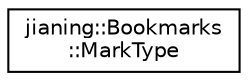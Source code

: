 digraph "Graphical Class Hierarchy"
{
 // LATEX_PDF_SIZE
  edge [fontname="Helvetica",fontsize="10",labelfontname="Helvetica",labelfontsize="10"];
  node [fontname="Helvetica",fontsize="10",shape=record];
  rankdir="LR";
  Node0 [label="jianing::Bookmarks\l::MarkType",height=0.2,width=0.4,color="black", fillcolor="white", style="filled",URL="$structjianing_1_1_bookmarks_1_1_mark_type.html",tooltip=" "];
}
